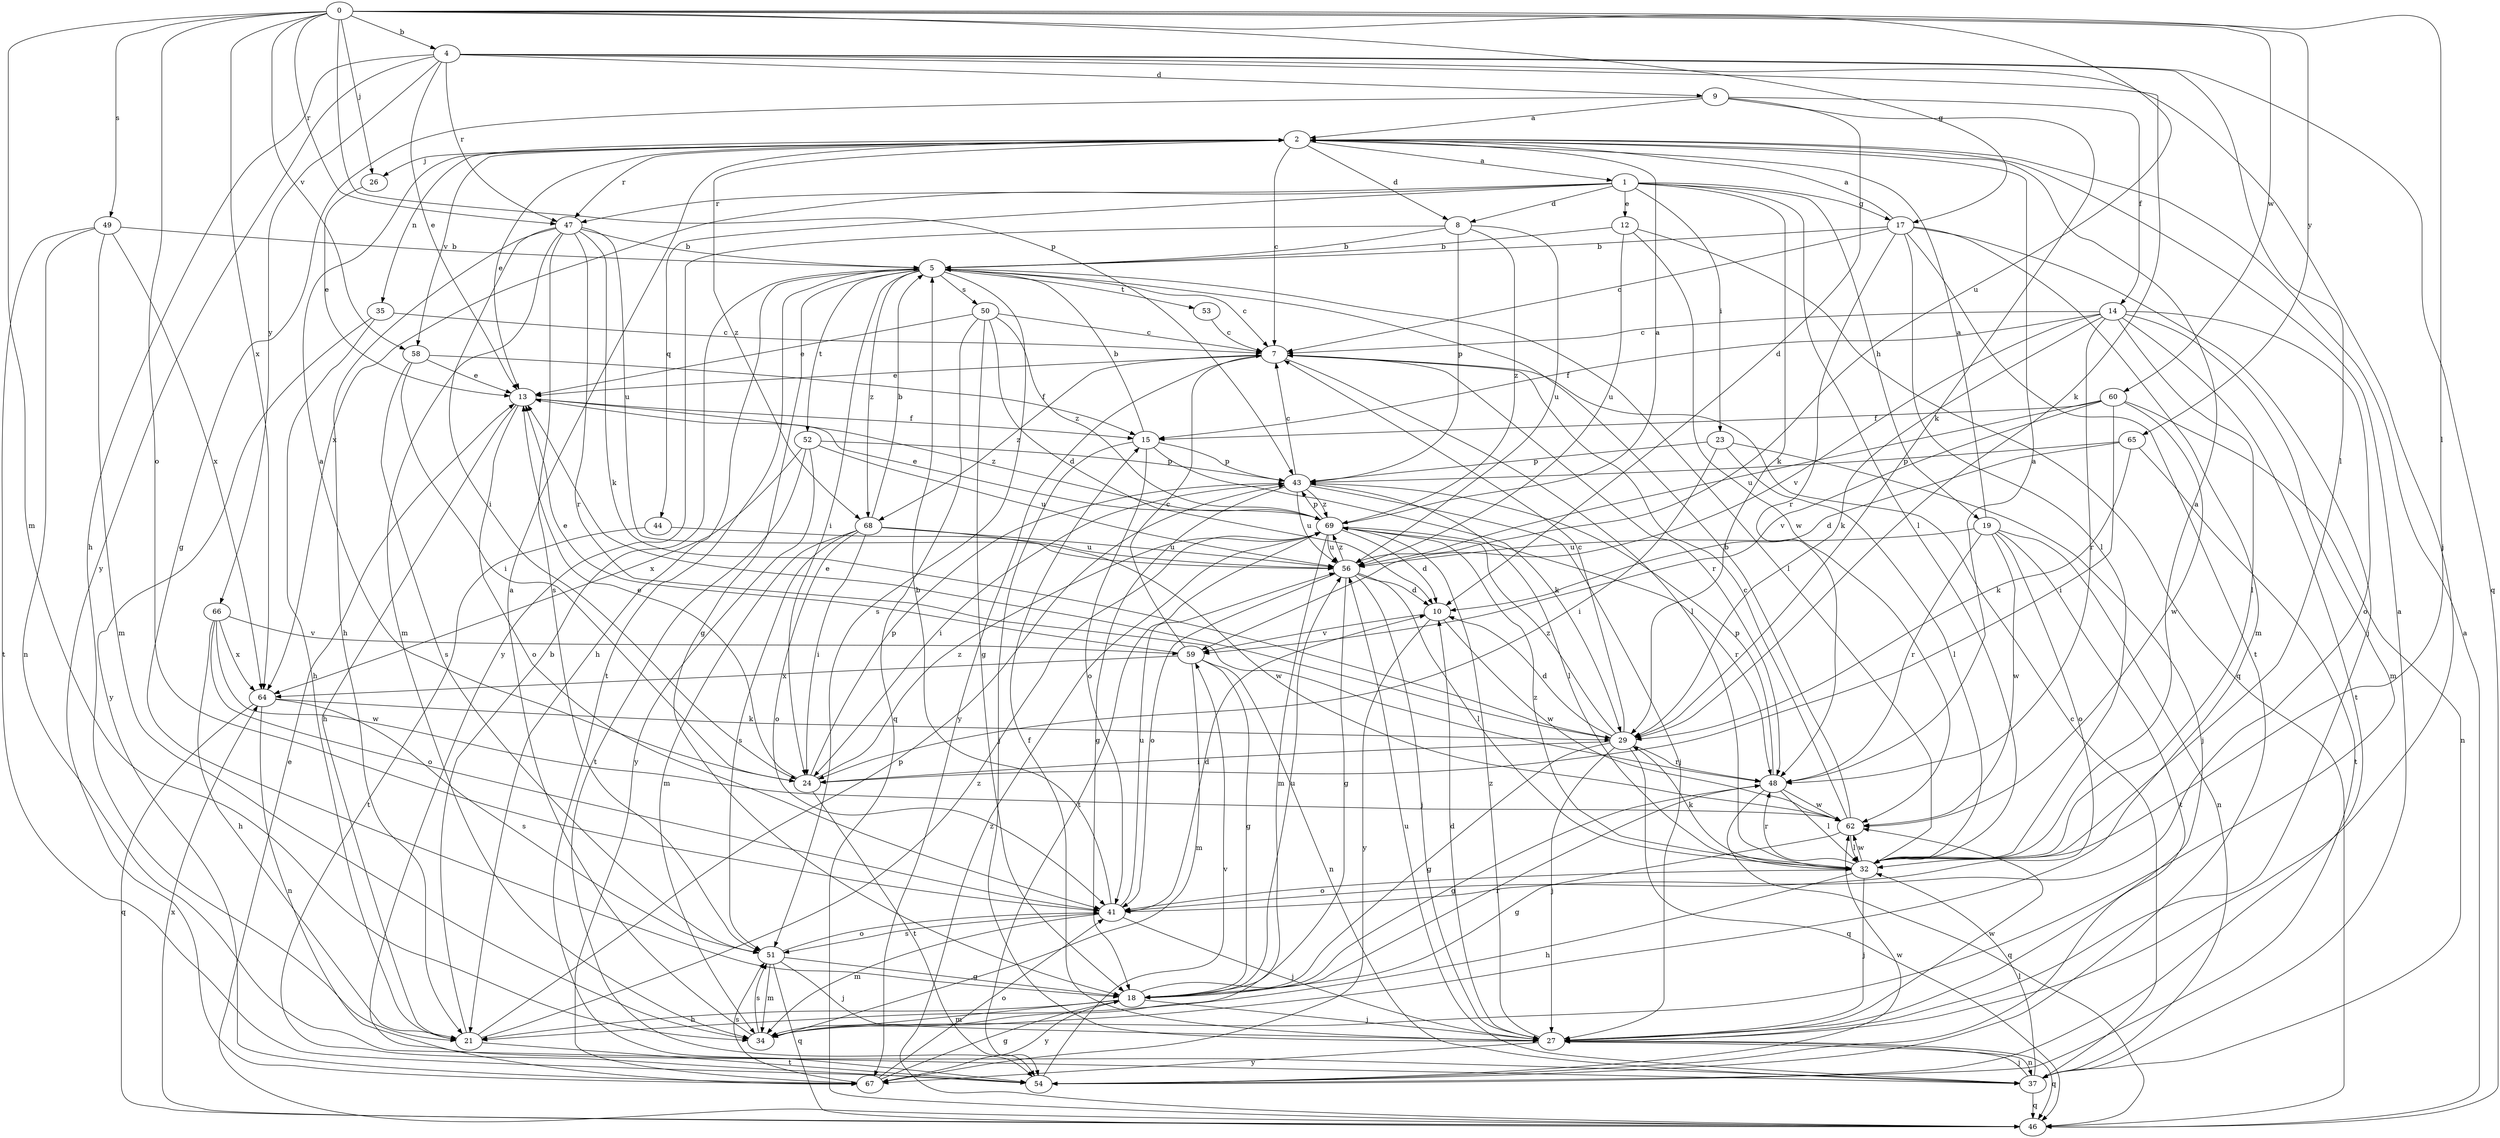 strict digraph  {
0;
1;
2;
4;
5;
7;
8;
9;
10;
12;
13;
14;
15;
17;
18;
19;
21;
23;
24;
26;
27;
29;
32;
34;
35;
37;
41;
43;
44;
46;
47;
48;
49;
50;
51;
52;
53;
54;
56;
58;
59;
60;
62;
64;
65;
66;
67;
68;
69;
0 -> 4  [label=b];
0 -> 17  [label=g];
0 -> 26  [label=j];
0 -> 32  [label=l];
0 -> 34  [label=m];
0 -> 41  [label=o];
0 -> 43  [label=p];
0 -> 47  [label=r];
0 -> 49  [label=s];
0 -> 56  [label=u];
0 -> 58  [label=v];
0 -> 60  [label=w];
0 -> 64  [label=x];
0 -> 65  [label=y];
1 -> 8  [label=d];
1 -> 12  [label=e];
1 -> 17  [label=g];
1 -> 19  [label=h];
1 -> 23  [label=i];
1 -> 29  [label=k];
1 -> 32  [label=l];
1 -> 44  [label=q];
1 -> 47  [label=r];
1 -> 64  [label=x];
2 -> 1  [label=a];
2 -> 7  [label=c];
2 -> 8  [label=d];
2 -> 13  [label=e];
2 -> 26  [label=j];
2 -> 35  [label=n];
2 -> 47  [label=r];
2 -> 58  [label=v];
2 -> 68  [label=z];
4 -> 9  [label=d];
4 -> 13  [label=e];
4 -> 21  [label=h];
4 -> 27  [label=j];
4 -> 29  [label=k];
4 -> 32  [label=l];
4 -> 46  [label=q];
4 -> 47  [label=r];
4 -> 66  [label=y];
4 -> 67  [label=y];
5 -> 7  [label=c];
5 -> 18  [label=g];
5 -> 21  [label=h];
5 -> 24  [label=i];
5 -> 32  [label=l];
5 -> 50  [label=s];
5 -> 51  [label=s];
5 -> 52  [label=t];
5 -> 53  [label=t];
5 -> 54  [label=t];
5 -> 68  [label=z];
7 -> 13  [label=e];
7 -> 32  [label=l];
7 -> 48  [label=r];
7 -> 67  [label=y];
7 -> 68  [label=z];
8 -> 5  [label=b];
8 -> 43  [label=p];
8 -> 56  [label=u];
8 -> 67  [label=y];
8 -> 69  [label=z];
9 -> 2  [label=a];
9 -> 10  [label=d];
9 -> 14  [label=f];
9 -> 18  [label=g];
9 -> 29  [label=k];
10 -> 59  [label=v];
10 -> 62  [label=w];
10 -> 67  [label=y];
12 -> 5  [label=b];
12 -> 46  [label=q];
12 -> 56  [label=u];
12 -> 62  [label=w];
13 -> 15  [label=f];
13 -> 21  [label=h];
13 -> 41  [label=o];
13 -> 69  [label=z];
14 -> 7  [label=c];
14 -> 15  [label=f];
14 -> 29  [label=k];
14 -> 32  [label=l];
14 -> 34  [label=m];
14 -> 41  [label=o];
14 -> 48  [label=r];
14 -> 54  [label=t];
14 -> 59  [label=v];
15 -> 5  [label=b];
15 -> 27  [label=j];
15 -> 29  [label=k];
15 -> 41  [label=o];
15 -> 43  [label=p];
17 -> 2  [label=a];
17 -> 5  [label=b];
17 -> 7  [label=c];
17 -> 27  [label=j];
17 -> 32  [label=l];
17 -> 34  [label=m];
17 -> 48  [label=r];
17 -> 54  [label=t];
18 -> 21  [label=h];
18 -> 27  [label=j];
18 -> 34  [label=m];
18 -> 48  [label=r];
18 -> 56  [label=u];
18 -> 67  [label=y];
19 -> 2  [label=a];
19 -> 37  [label=n];
19 -> 41  [label=o];
19 -> 48  [label=r];
19 -> 54  [label=t];
19 -> 56  [label=u];
19 -> 62  [label=w];
21 -> 5  [label=b];
21 -> 43  [label=p];
21 -> 54  [label=t];
21 -> 69  [label=z];
23 -> 24  [label=i];
23 -> 27  [label=j];
23 -> 32  [label=l];
23 -> 43  [label=p];
24 -> 2  [label=a];
24 -> 13  [label=e];
24 -> 43  [label=p];
24 -> 54  [label=t];
24 -> 69  [label=z];
26 -> 13  [label=e];
27 -> 10  [label=d];
27 -> 15  [label=f];
27 -> 37  [label=n];
27 -> 46  [label=q];
27 -> 62  [label=w];
27 -> 67  [label=y];
27 -> 69  [label=z];
29 -> 7  [label=c];
29 -> 10  [label=d];
29 -> 13  [label=e];
29 -> 18  [label=g];
29 -> 24  [label=i];
29 -> 27  [label=j];
29 -> 46  [label=q];
29 -> 48  [label=r];
29 -> 69  [label=z];
32 -> 2  [label=a];
32 -> 21  [label=h];
32 -> 27  [label=j];
32 -> 29  [label=k];
32 -> 41  [label=o];
32 -> 48  [label=r];
32 -> 62  [label=w];
32 -> 69  [label=z];
34 -> 2  [label=a];
34 -> 51  [label=s];
35 -> 7  [label=c];
35 -> 21  [label=h];
35 -> 67  [label=y];
37 -> 2  [label=a];
37 -> 7  [label=c];
37 -> 27  [label=j];
37 -> 32  [label=l];
37 -> 46  [label=q];
37 -> 56  [label=u];
41 -> 5  [label=b];
41 -> 10  [label=d];
41 -> 27  [label=j];
41 -> 34  [label=m];
41 -> 51  [label=s];
41 -> 56  [label=u];
43 -> 7  [label=c];
43 -> 18  [label=g];
43 -> 24  [label=i];
43 -> 27  [label=j];
43 -> 32  [label=l];
43 -> 56  [label=u];
43 -> 69  [label=z];
44 -> 54  [label=t];
44 -> 56  [label=u];
46 -> 2  [label=a];
46 -> 13  [label=e];
46 -> 64  [label=x];
46 -> 69  [label=z];
47 -> 5  [label=b];
47 -> 21  [label=h];
47 -> 24  [label=i];
47 -> 29  [label=k];
47 -> 34  [label=m];
47 -> 48  [label=r];
47 -> 51  [label=s];
47 -> 56  [label=u];
48 -> 2  [label=a];
48 -> 18  [label=g];
48 -> 32  [label=l];
48 -> 43  [label=p];
48 -> 46  [label=q];
48 -> 62  [label=w];
49 -> 5  [label=b];
49 -> 34  [label=m];
49 -> 37  [label=n];
49 -> 54  [label=t];
49 -> 64  [label=x];
50 -> 7  [label=c];
50 -> 10  [label=d];
50 -> 13  [label=e];
50 -> 18  [label=g];
50 -> 46  [label=q];
50 -> 69  [label=z];
51 -> 18  [label=g];
51 -> 27  [label=j];
51 -> 34  [label=m];
51 -> 41  [label=o];
51 -> 46  [label=q];
52 -> 43  [label=p];
52 -> 54  [label=t];
52 -> 56  [label=u];
52 -> 64  [label=x];
52 -> 67  [label=y];
53 -> 7  [label=c];
54 -> 59  [label=v];
54 -> 62  [label=w];
56 -> 10  [label=d];
56 -> 18  [label=g];
56 -> 27  [label=j];
56 -> 32  [label=l];
56 -> 41  [label=o];
56 -> 69  [label=z];
58 -> 13  [label=e];
58 -> 15  [label=f];
58 -> 24  [label=i];
58 -> 51  [label=s];
59 -> 7  [label=c];
59 -> 13  [label=e];
59 -> 18  [label=g];
59 -> 34  [label=m];
59 -> 37  [label=n];
59 -> 64  [label=x];
60 -> 15  [label=f];
60 -> 24  [label=i];
60 -> 37  [label=n];
60 -> 56  [label=u];
60 -> 59  [label=v];
60 -> 62  [label=w];
62 -> 5  [label=b];
62 -> 7  [label=c];
62 -> 18  [label=g];
62 -> 32  [label=l];
64 -> 29  [label=k];
64 -> 37  [label=n];
64 -> 46  [label=q];
64 -> 51  [label=s];
65 -> 10  [label=d];
65 -> 29  [label=k];
65 -> 43  [label=p];
65 -> 54  [label=t];
66 -> 21  [label=h];
66 -> 41  [label=o];
66 -> 59  [label=v];
66 -> 62  [label=w];
66 -> 64  [label=x];
67 -> 18  [label=g];
67 -> 41  [label=o];
67 -> 51  [label=s];
68 -> 5  [label=b];
68 -> 24  [label=i];
68 -> 34  [label=m];
68 -> 41  [label=o];
68 -> 51  [label=s];
68 -> 56  [label=u];
68 -> 62  [label=w];
69 -> 2  [label=a];
69 -> 10  [label=d];
69 -> 13  [label=e];
69 -> 34  [label=m];
69 -> 43  [label=p];
69 -> 48  [label=r];
69 -> 54  [label=t];
69 -> 56  [label=u];
}
